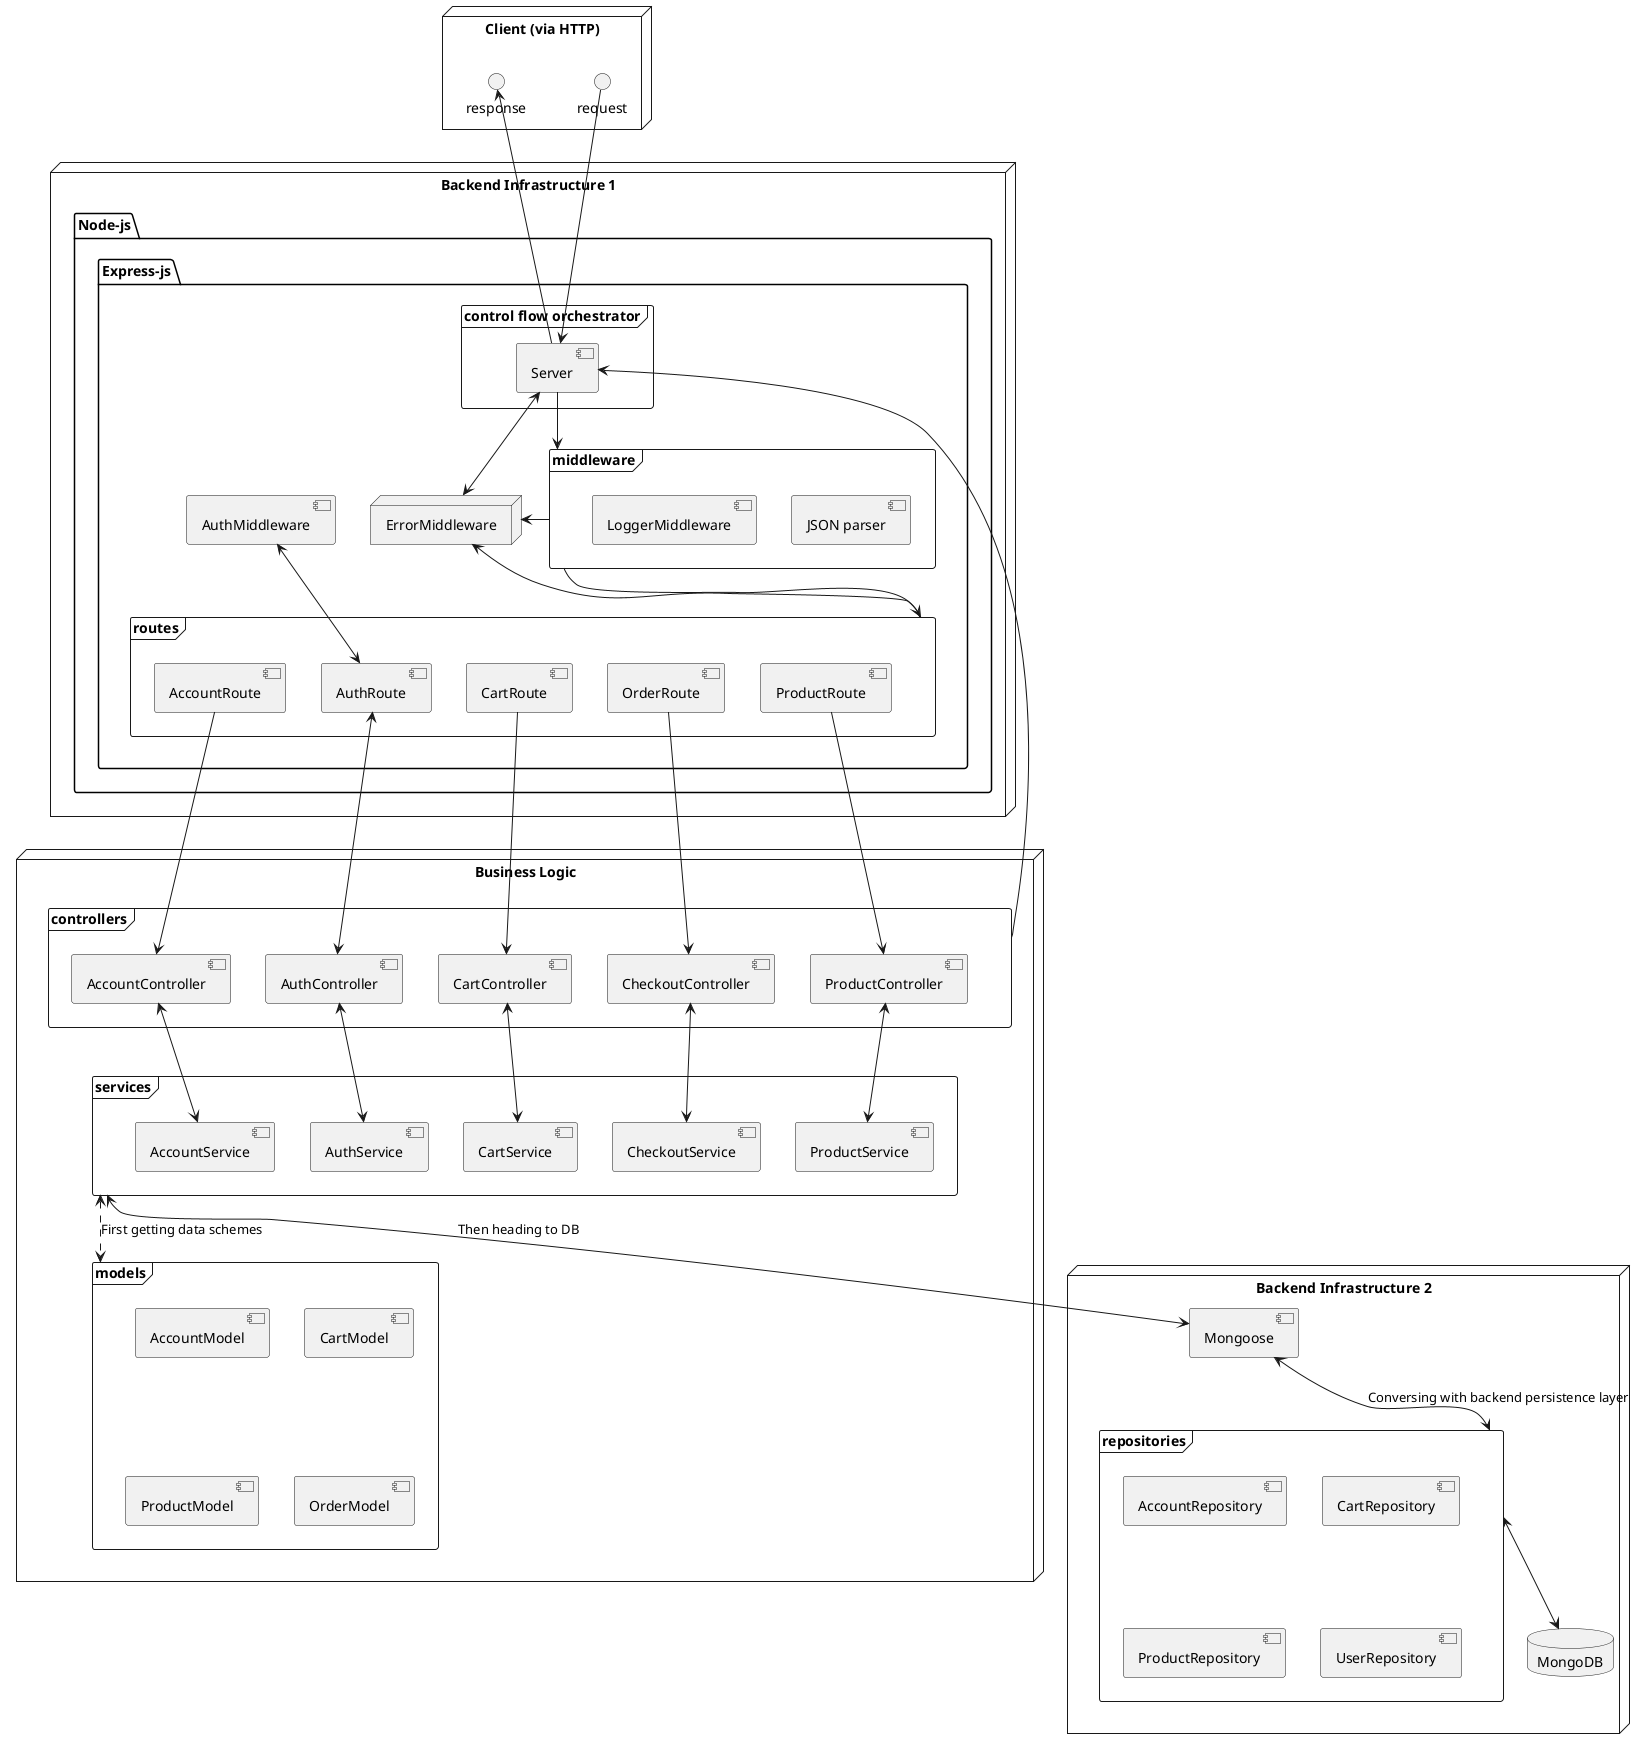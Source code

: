 @startuml
'https://plantuml.com/component-diagram

node "Client (via HTTP)"{
    () request
    () response
}


node "Backend Infrastructure 1"{

    package "Node-js" {

        package "Express-js" {
            frame "control flow orchestrator"{
                [Server]
            }

            frame "middleware"{
                [JSON parser]
                [LoggerMiddleware]
            }


            frame "routes"{
                [AccountRoute]
                [AuthRoute]
                [CartRoute]
                [OrderRoute]
                [ProductRoute]
            }

            [AuthMiddleware]

            node "ErrorMiddleware"{
            }

        }
    }
}

node "Business Logic"{

    frame "controllers"{
        [AccountController]
        [AuthController]
        [CartController]
        [ProductController]
        [CheckoutController]
    }

    frame "services"{
        [AccountService]
        [AuthService]
        [CartService]
        [ProductService]
        [CheckoutService]
    }

    frame "models"{
        [AccountModel]
        [CartModel]
        [ProductModel]
        [OrderModel]
    }
}

node "Backend Infrastructure 2"{
    [Mongoose]

    frame "repositories"{
        [AccountRepository]
        [CartRepository]
        [ProductRepository]
        [UserRepository]
    }

    database "MongoDB" {
    }

}

request -down-> [Server]
[Server] -up-> response

[Server] -down-> "middleware"

"middleware" -right-> [ErrorMiddleware]
"routes" -up-> [ErrorMiddleware]
[ErrorMiddleware] <-right-> [Server]

"middleware" -down-> "routes"

[AuthMiddleware] <-down-> [AuthRoute]
[AuthRoute] <--> [AuthController]
[AuthController] <--> [AuthService]

[AccountRoute] -down-> [AccountController]
[CartRoute] -down-> [CartController]
[OrderRoute] -down-> [CheckoutController]
[ProductRoute] -down-> [ProductController]

[AccountController] <--> [AccountService]
[CartController] <--> [CartService]
[ProductController] <--> [ProductService]
[CheckoutController] <--> [CheckoutService]
"controllers" -right-> [Server]


"services" <..> "models" : First getting data schemes

"services" <-down-> [Mongoose] : Then heading to DB
[Mongoose] <-down-> "repositories" : Conversing with backend persistence layer
"repositories" <-down-> "MongoDB"























@enduml